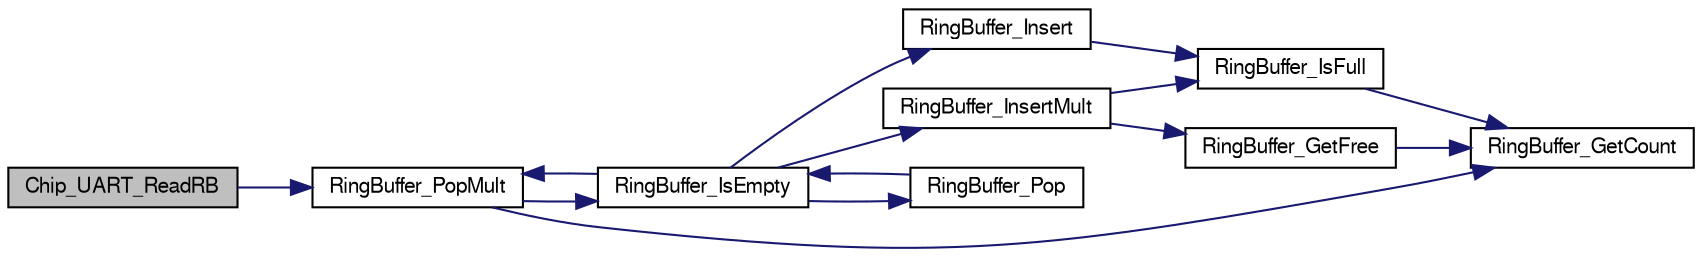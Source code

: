 digraph "Chip_UART_ReadRB"
{
  edge [fontname="FreeSans",fontsize="10",labelfontname="FreeSans",labelfontsize="10"];
  node [fontname="FreeSans",fontsize="10",shape=record];
  rankdir="LR";
  Node1 [label="Chip_UART_ReadRB",height=0.2,width=0.4,color="black", fillcolor="grey75", style="filled", fontcolor="black"];
  Node1 -> Node2 [color="midnightblue",fontsize="10",style="solid"];
  Node2 [label="RingBuffer_PopMult",height=0.2,width=0.4,color="black", fillcolor="white", style="filled",URL="$group__Ring__Buffer.html#gae0ef7bb96d1fe84ae1441b7c214b1e56",tooltip="Pop an array of items from the ring buffer. "];
  Node2 -> Node3 [color="midnightblue",fontsize="10",style="solid"];
  Node3 [label="RingBuffer_IsEmpty",height=0.2,width=0.4,color="black", fillcolor="white", style="filled",URL="$group__Ring__Buffer.html#ga6f03e04a69262864bde4f35fc6f3dfb5",tooltip="Return empty status of ring buffer. "];
  Node3 -> Node4 [color="midnightblue",fontsize="10",style="solid"];
  Node4 [label="RingBuffer_Insert",height=0.2,width=0.4,color="black", fillcolor="white", style="filled",URL="$group__Ring__Buffer.html#gaafdee54f2525b2c7a983d1a631b42226",tooltip="Insert a single item into ring buffer. "];
  Node4 -> Node5 [color="midnightblue",fontsize="10",style="solid"];
  Node5 [label="RingBuffer_IsFull",height=0.2,width=0.4,color="black", fillcolor="white", style="filled",URL="$group__Ring__Buffer.html#ga760da012435262add1d8d7aa79e873a0",tooltip="Return number of items in the ring buffer. "];
  Node5 -> Node6 [color="midnightblue",fontsize="10",style="solid"];
  Node6 [label="RingBuffer_GetCount",height=0.2,width=0.4,color="black", fillcolor="white", style="filled",URL="$group__Ring__Buffer.html#ga7b69777c35694637acaf39e6bfcc1822",tooltip="Return number of items in the ring buffer. "];
  Node3 -> Node7 [color="midnightblue",fontsize="10",style="solid"];
  Node7 [label="RingBuffer_InsertMult",height=0.2,width=0.4,color="black", fillcolor="white", style="filled",URL="$group__Ring__Buffer.html#gafeafb521d4e03052ab2c893fd0e388d5",tooltip="Insert an array of items into ring buffer. "];
  Node7 -> Node5 [color="midnightblue",fontsize="10",style="solid"];
  Node7 -> Node8 [color="midnightblue",fontsize="10",style="solid"];
  Node8 [label="RingBuffer_GetFree",height=0.2,width=0.4,color="black", fillcolor="white", style="filled",URL="$group__Ring__Buffer.html#ga75424687def8979742338366d39c8559",tooltip="Return number of free items in the ring buffer. "];
  Node8 -> Node6 [color="midnightblue",fontsize="10",style="solid"];
  Node3 -> Node9 [color="midnightblue",fontsize="10",style="solid"];
  Node9 [label="RingBuffer_Pop",height=0.2,width=0.4,color="black", fillcolor="white", style="filled",URL="$group__Ring__Buffer.html#gaf3ce7f43677c2b4c6eedb3cc4962b80d",tooltip="Pop an item from the ring buffer. "];
  Node9 -> Node3 [color="midnightblue",fontsize="10",style="solid"];
  Node3 -> Node2 [color="midnightblue",fontsize="10",style="solid"];
  Node2 -> Node6 [color="midnightblue",fontsize="10",style="solid"];
}
